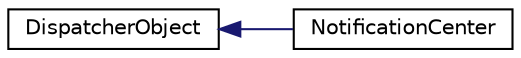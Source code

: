 digraph "Graphical Class Hierarchy"
{
 // LATEX_PDF_SIZE
  edge [fontname="Helvetica",fontsize="10",labelfontname="Helvetica",labelfontsize="10"];
  node [fontname="Helvetica",fontsize="10",shape=record];
  rankdir="LR";
  Node0 [label="DispatcherObject",height=0.2,width=0.4,color="black", fillcolor="white", style="filled",URL="$classmoja_1_1DispatcherObject.html",tooltip="Class only defines the sendSignal() and connectSignal() methods. This class is only to be inherited f..."];
  Node0 -> Node1 [dir="back",color="midnightblue",fontsize="10",style="solid",fontname="Helvetica"];
  Node1 [label="NotificationCenter",height=0.2,width=0.4,color="black", fillcolor="white", style="filled",URL="$classmoja_1_1NotificationCenter.html",tooltip="Handles subscription and broadcasting of signals in the simulation. Usually modules use this interfac..."];
}
